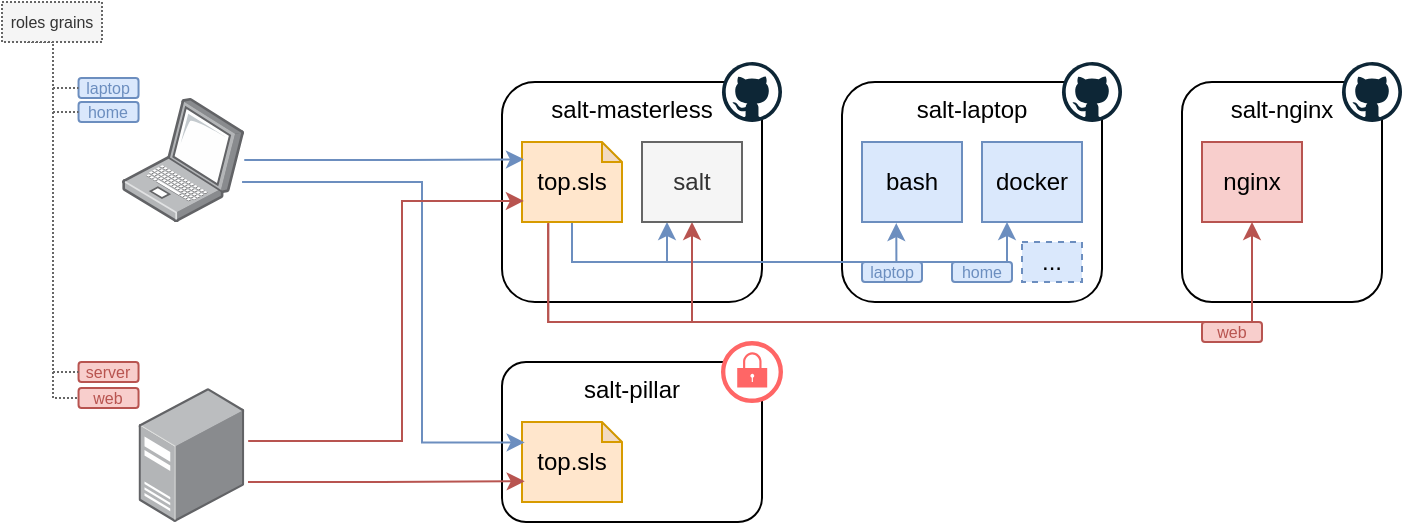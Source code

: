 <mxfile version="14.2.4" type="embed">
    <diagram id="gYnhkdvyzs6kaJQu8wVE" name="Page-1">
        <mxGraphModel dx="1284" dy="669" grid="1" gridSize="10" guides="1" tooltips="1" connect="1" arrows="1" fold="1" page="1" pageScale="1" pageWidth="827" pageHeight="1169" math="0" shadow="0">
            <root>
                <mxCell id="0"/>
                <mxCell id="1" parent="0"/>
                <mxCell id="7" value="salt-laptop" style="rounded=1;whiteSpace=wrap;html=1;verticalAlign=top;" parent="1" vertex="1">
                    <mxGeometry x="480" y="60" width="130" height="110" as="geometry"/>
                </mxCell>
                <mxCell id="15" value="..." style="rounded=0;whiteSpace=wrap;html=1;fillColor=#dae8fc;strokeColor=#6c8ebf;dashed=1;" parent="1" vertex="1">
                    <mxGeometry x="570" y="140" width="30" height="20" as="geometry"/>
                </mxCell>
                <mxCell id="10" value="" style="group" parent="1" vertex="1" connectable="0">
                    <mxGeometry x="310" y="50" width="140" height="120" as="geometry"/>
                </mxCell>
                <mxCell id="2" value="salt-masterless" style="rounded=1;whiteSpace=wrap;html=1;verticalAlign=top;" parent="10" vertex="1">
                    <mxGeometry y="10" width="130" height="110" as="geometry"/>
                </mxCell>
                <mxCell id="8" value="" style="dashed=0;outlineConnect=0;html=1;align=center;labelPosition=center;verticalLabelPosition=bottom;verticalAlign=top;shape=mxgraph.weblogos.github" parent="10" vertex="1">
                    <mxGeometry x="110" width="30" height="30" as="geometry"/>
                </mxCell>
                <mxCell id="6" style="edgeStyle=orthogonalEdgeStyle;rounded=0;orthogonalLoop=1;jettySize=auto;html=1;exitX=0.5;exitY=1;exitDx=0;exitDy=0;exitPerimeter=0;entryX=0.25;entryY=1;entryDx=0;entryDy=0;fillColor=#dae8fc;strokeColor=#6c8ebf;" parent="1" source="3" target="4" edge="1">
                    <mxGeometry relative="1" as="geometry"/>
                </mxCell>
                <mxCell id="13" style="edgeStyle=orthogonalEdgeStyle;rounded=0;orthogonalLoop=1;jettySize=auto;html=1;exitX=0.5;exitY=1;exitDx=0;exitDy=0;exitPerimeter=0;entryX=0.343;entryY=1.014;entryDx=0;entryDy=0;entryPerimeter=0;fillColor=#dae8fc;strokeColor=#6c8ebf;" parent="1" source="3" target="12" edge="1">
                    <mxGeometry relative="1" as="geometry"/>
                </mxCell>
                <mxCell id="16" style="edgeStyle=orthogonalEdgeStyle;rounded=0;orthogonalLoop=1;jettySize=auto;html=1;exitX=0.5;exitY=1;exitDx=0;exitDy=0;exitPerimeter=0;entryX=0.25;entryY=1;entryDx=0;entryDy=0;fillColor=#dae8fc;strokeColor=#6c8ebf;" parent="1" source="3" target="14" edge="1">
                    <mxGeometry relative="1" as="geometry"/>
                </mxCell>
                <mxCell id="43" style="edgeStyle=elbowEdgeStyle;rounded=0;orthogonalLoop=1;jettySize=auto;html=1;exitX=0.263;exitY=1.011;exitDx=0;exitDy=0;exitPerimeter=0;entryX=0.5;entryY=1;entryDx=0;entryDy=0;fillColor=#f8cecc;strokeColor=#b85450;" edge="1" parent="1" source="3" target="4">
                    <mxGeometry relative="1" as="geometry">
                        <Array as="points">
                            <mxPoint x="370" y="180"/>
                        </Array>
                    </mxGeometry>
                </mxCell>
                <mxCell id="3" value="top.sls" style="shape=note;whiteSpace=wrap;html=1;backgroundOutline=1;darkOpacity=0.05;size=10;fillColor=#ffe6cc;strokeColor=#d79b00;" parent="1" vertex="1">
                    <mxGeometry x="320" y="90" width="50" height="40" as="geometry"/>
                </mxCell>
                <mxCell id="4" value="salt" style="rounded=0;whiteSpace=wrap;html=1;fillColor=#f5f5f5;strokeColor=#666666;fontColor=#333333;" parent="1" vertex="1">
                    <mxGeometry x="380" y="90" width="50" height="40" as="geometry"/>
                </mxCell>
                <mxCell id="11" value="" style="group" parent="1" vertex="1" connectable="0">
                    <mxGeometry x="480" y="50" width="140" height="90" as="geometry"/>
                </mxCell>
                <mxCell id="9" value="" style="dashed=0;outlineConnect=0;html=1;align=center;labelPosition=center;verticalLabelPosition=bottom;verticalAlign=top;shape=mxgraph.weblogos.github" parent="11" vertex="1">
                    <mxGeometry x="110" width="30" height="30" as="geometry"/>
                </mxCell>
                <mxCell id="12" value="bash" style="rounded=0;whiteSpace=wrap;html=1;fillColor=#dae8fc;strokeColor=#6c8ebf;" parent="1" vertex="1">
                    <mxGeometry x="490" y="90" width="50" height="40" as="geometry"/>
                </mxCell>
                <mxCell id="14" value="docker" style="rounded=0;whiteSpace=wrap;html=1;fillColor=#dae8fc;strokeColor=#6c8ebf;" parent="1" vertex="1">
                    <mxGeometry x="550" y="90" width="50" height="40" as="geometry"/>
                </mxCell>
                <mxCell id="17" value="salt-pillar" style="rounded=1;whiteSpace=wrap;html=1;verticalAlign=top;" parent="1" vertex="1">
                    <mxGeometry x="310" y="200" width="130" height="80" as="geometry"/>
                </mxCell>
                <mxCell id="21" value="" style="group" parent="1" vertex="1" connectable="0">
                    <mxGeometry x="420" y="190" width="30" height="30" as="geometry"/>
                </mxCell>
                <mxCell id="19" value="" style="ellipse;whiteSpace=wrap;html=1;aspect=fixed;shadow=0;sketch=0;fillColor=#ffffff;strokeColor=#FF6666;" parent="21" vertex="1">
                    <mxGeometry width="30" height="30" as="geometry"/>
                </mxCell>
                <mxCell id="18" value="" style="points=[[0.5,0,0],[1,0.5,0],[0.5,1,0],[0,0.5,0],[0.145,0.145,0],[0.856,0.145,0],[0.855,0.856,0],[0.145,0.855,0]];verticalLabelPosition=bottom;html=1;verticalAlign=top;aspect=fixed;align=center;pointerEvents=1;shape=mxgraph.cisco19.lock;strokeColor=#b85450;sketch=0;shadow=0;fillColor=#FF6666;" parent="21" vertex="1">
                    <mxGeometry width="30" height="30" as="geometry"/>
                </mxCell>
                <mxCell id="22" value="top.sls" style="shape=note;whiteSpace=wrap;html=1;backgroundOutline=1;darkOpacity=0.05;size=10;fillColor=#ffe6cc;strokeColor=#d79b00;" parent="1" vertex="1">
                    <mxGeometry x="320" y="230" width="50" height="40" as="geometry"/>
                </mxCell>
                <mxCell id="23" value="" style="points=[];aspect=fixed;html=1;align=center;shadow=0;dashed=0;image;image=img/lib/allied_telesis/computer_and_terminals/Laptop.svg;" vertex="1" parent="1">
                    <mxGeometry x="120" y="68" width="61.13" height="62" as="geometry"/>
                </mxCell>
                <mxCell id="30" value="" style="endArrow=classic;html=1;entryX=0.02;entryY=0.217;entryDx=0;entryDy=0;entryPerimeter=0;fillColor=#dae8fc;strokeColor=#6c8ebf;edgeStyle=elbowEdgeStyle;" edge="1" parent="1" source="23" target="3">
                    <mxGeometry width="50" height="50" relative="1" as="geometry">
                        <mxPoint x="230" y="140" as="sourcePoint"/>
                        <mxPoint x="280" y="90" as="targetPoint"/>
                    </mxGeometry>
                </mxCell>
                <mxCell id="31" value="" style="endArrow=classic;html=1;entryX=0.027;entryY=0.255;entryDx=0;entryDy=0;entryPerimeter=0;exitX=0.982;exitY=0.677;exitDx=0;exitDy=0;exitPerimeter=0;fillColor=#dae8fc;strokeColor=#6c8ebf;edgeStyle=elbowEdgeStyle;rounded=0;" edge="1" parent="1" source="23" target="22">
                    <mxGeometry width="50" height="50" relative="1" as="geometry">
                        <mxPoint x="190" y="260" as="sourcePoint"/>
                        <mxPoint x="240" y="210" as="targetPoint"/>
                        <Array as="points">
                            <mxPoint x="270" y="170"/>
                        </Array>
                    </mxGeometry>
                </mxCell>
                <mxCell id="33" value="" style="points=[];aspect=fixed;html=1;align=center;shadow=0;dashed=0;image;image=img/lib/allied_telesis/computer_and_terminals/Server_Desktop.svg;" vertex="1" parent="1">
                    <mxGeometry x="128.27" y="213" width="52.86" height="67" as="geometry"/>
                </mxCell>
                <mxCell id="35" value="" style="endArrow=classic;html=1;edgeStyle=elbowEdgeStyle;entryX=0.027;entryY=0.741;entryDx=0;entryDy=0;entryPerimeter=0;rounded=0;fillColor=#f8cecc;strokeColor=#b85450;" edge="1" parent="1" target="22">
                    <mxGeometry width="50" height="50" relative="1" as="geometry">
                        <mxPoint x="183" y="260" as="sourcePoint"/>
                        <mxPoint x="240" y="180" as="targetPoint"/>
                        <Array as="points">
                            <mxPoint x="250" y="220"/>
                            <mxPoint x="230" y="220"/>
                        </Array>
                    </mxGeometry>
                </mxCell>
                <mxCell id="36" value="" style="endArrow=classic;html=1;exitX=1.037;exitY=0.395;exitDx=0;exitDy=0;exitPerimeter=0;entryX=0.019;entryY=0.737;entryDx=0;entryDy=0;entryPerimeter=0;rounded=0;edgeStyle=elbowEdgeStyle;fillColor=#f8cecc;strokeColor=#b85450;" edge="1" parent="1" source="33" target="3">
                    <mxGeometry width="50" height="50" relative="1" as="geometry">
                        <mxPoint x="200" y="210" as="sourcePoint"/>
                        <mxPoint x="250" y="160" as="targetPoint"/>
                        <Array as="points">
                            <mxPoint x="260" y="180"/>
                            <mxPoint x="230" y="120"/>
                            <mxPoint x="230" y="150"/>
                        </Array>
                    </mxGeometry>
                </mxCell>
                <mxCell id="37" value="salt-nginx" style="rounded=1;whiteSpace=wrap;html=1;verticalAlign=top;" vertex="1" parent="1">
                    <mxGeometry x="650" y="60" width="100" height="110" as="geometry"/>
                </mxCell>
                <mxCell id="39" value="" style="group" vertex="1" connectable="0" parent="1">
                    <mxGeometry x="620" y="50" width="140" height="90" as="geometry"/>
                </mxCell>
                <mxCell id="40" value="" style="dashed=0;outlineConnect=0;html=1;align=center;labelPosition=center;verticalLabelPosition=bottom;verticalAlign=top;shape=mxgraph.weblogos.github" vertex="1" parent="39">
                    <mxGeometry x="110" width="30" height="30" as="geometry"/>
                </mxCell>
                <mxCell id="41" value="nginx" style="rounded=0;whiteSpace=wrap;html=1;fillColor=#f8cecc;strokeColor=#b85450;" vertex="1" parent="1">
                    <mxGeometry x="660" y="90" width="50" height="40" as="geometry"/>
                </mxCell>
                <mxCell id="44" style="edgeStyle=elbowEdgeStyle;rounded=0;orthogonalLoop=1;jettySize=auto;html=1;exitX=0.261;exitY=1.02;exitDx=0;exitDy=0;exitPerimeter=0;entryX=0.5;entryY=1;entryDx=0;entryDy=0;fillColor=#f8cecc;strokeColor=#b85450;" edge="1" parent="1" source="3" target="41">
                    <mxGeometry relative="1" as="geometry">
                        <mxPoint x="343.15" y="140.44" as="sourcePoint"/>
                        <mxPoint x="415" y="140" as="targetPoint"/>
                        <Array as="points">
                            <mxPoint x="400" y="180"/>
                        </Array>
                    </mxGeometry>
                </mxCell>
                <mxCell id="47" value="laptop" style="rounded=1;whiteSpace=wrap;html=1;fillColor=#dae8fc;strokeColor=#6c8ebf;fontColor=#6C8EBF;fontSize=8;glass=0;shadow=0;sketch=0;" vertex="1" parent="1">
                    <mxGeometry x="98.27" y="58" width="30" height="10" as="geometry"/>
                </mxCell>
                <mxCell id="48" value="home" style="rounded=1;whiteSpace=wrap;html=1;fillColor=#dae8fc;strokeColor=#6c8ebf;fontColor=#6C8EBF;fontSize=8;" vertex="1" parent="1">
                    <mxGeometry x="98.27" y="70" width="30" height="10" as="geometry"/>
                </mxCell>
                <mxCell id="49" value="server" style="rounded=1;whiteSpace=wrap;html=1;fillColor=#f8cecc;strokeColor=#b85450;fontSize=8;fontColor=#B85450;" vertex="1" parent="1">
                    <mxGeometry x="98.27" y="200" width="30" height="10" as="geometry"/>
                </mxCell>
                <mxCell id="50" value="web" style="rounded=1;whiteSpace=wrap;html=1;fillColor=#f8cecc;strokeColor=#b85450;fontSize=8;fontColor=#B85450;" vertex="1" parent="1">
                    <mxGeometry x="98.27" y="213" width="30" height="10" as="geometry"/>
                </mxCell>
                <mxCell id="52" value="laptop" style="rounded=1;whiteSpace=wrap;html=1;fillColor=#dae8fc;strokeColor=#6c8ebf;fontColor=#6C8EBF;fontSize=8;" vertex="1" parent="1">
                    <mxGeometry x="490" y="150" width="30" height="10" as="geometry"/>
                </mxCell>
                <mxCell id="53" value="home" style="rounded=1;whiteSpace=wrap;html=1;fillColor=#dae8fc;strokeColor=#6c8ebf;fontColor=#6C8EBF;fontSize=8;" vertex="1" parent="1">
                    <mxGeometry x="535" y="150" width="30" height="10" as="geometry"/>
                </mxCell>
                <mxCell id="55" value="web" style="rounded=1;whiteSpace=wrap;html=1;fillColor=#f8cecc;strokeColor=#b85450;fontSize=8;fontColor=#B85450;" vertex="1" parent="1">
                    <mxGeometry x="660" y="180" width="30" height="10" as="geometry"/>
                </mxCell>
                <mxCell id="58" style="edgeStyle=elbowEdgeStyle;rounded=0;orthogonalLoop=1;jettySize=auto;html=1;exitX=0.25;exitY=1;exitDx=0;exitDy=0;entryX=0;entryY=0.5;entryDx=0;entryDy=0;fontSize=8;fontColor=#B85450;endArrow=none;endFill=0;dashed=1;dashPattern=1 1;strokeColor=#666666;" edge="1" parent="1" source="57" target="47">
                    <mxGeometry relative="1" as="geometry"/>
                </mxCell>
                <mxCell id="59" style="edgeStyle=elbowEdgeStyle;rounded=0;orthogonalLoop=1;jettySize=auto;html=1;exitX=0.25;exitY=1;exitDx=0;exitDy=0;entryX=0;entryY=0.5;entryDx=0;entryDy=0;fontSize=8;fontColor=#B85450;endArrow=none;endFill=0;dashed=1;dashPattern=1 1;strokeColor=#666666;" edge="1" parent="1" source="57" target="48">
                    <mxGeometry relative="1" as="geometry"/>
                </mxCell>
                <mxCell id="60" style="edgeStyle=elbowEdgeStyle;rounded=0;orthogonalLoop=1;jettySize=auto;html=1;exitX=0.25;exitY=1;exitDx=0;exitDy=0;entryX=0;entryY=0.5;entryDx=0;entryDy=0;fontSize=8;fontColor=#B85450;endArrow=none;endFill=0;dashed=1;dashPattern=1 1;strokeColor=#666666;" edge="1" parent="1" source="57" target="49">
                    <mxGeometry relative="1" as="geometry"/>
                </mxCell>
                <mxCell id="61" style="edgeStyle=elbowEdgeStyle;rounded=0;orthogonalLoop=1;jettySize=auto;html=1;exitX=0.25;exitY=1;exitDx=0;exitDy=0;entryX=0;entryY=0.5;entryDx=0;entryDy=0;fontSize=8;fontColor=#B85450;endArrow=none;endFill=0;dashed=1;dashPattern=1 1;strokeColor=#666666;" edge="1" parent="1" source="57" target="50">
                    <mxGeometry relative="1" as="geometry"/>
                </mxCell>
                <mxCell id="57" value="roles grains" style="text;html=1;strokeColor=#666666;fillColor=#f5f5f5;align=center;verticalAlign=middle;whiteSpace=wrap;rounded=0;fontSize=8;fontColor=#333333;dashed=1;dashPattern=1 1;" vertex="1" parent="1">
                    <mxGeometry x="60" y="20" width="50" height="20" as="geometry"/>
                </mxCell>
            </root>
        </mxGraphModel>
    </diagram>
</mxfile>
